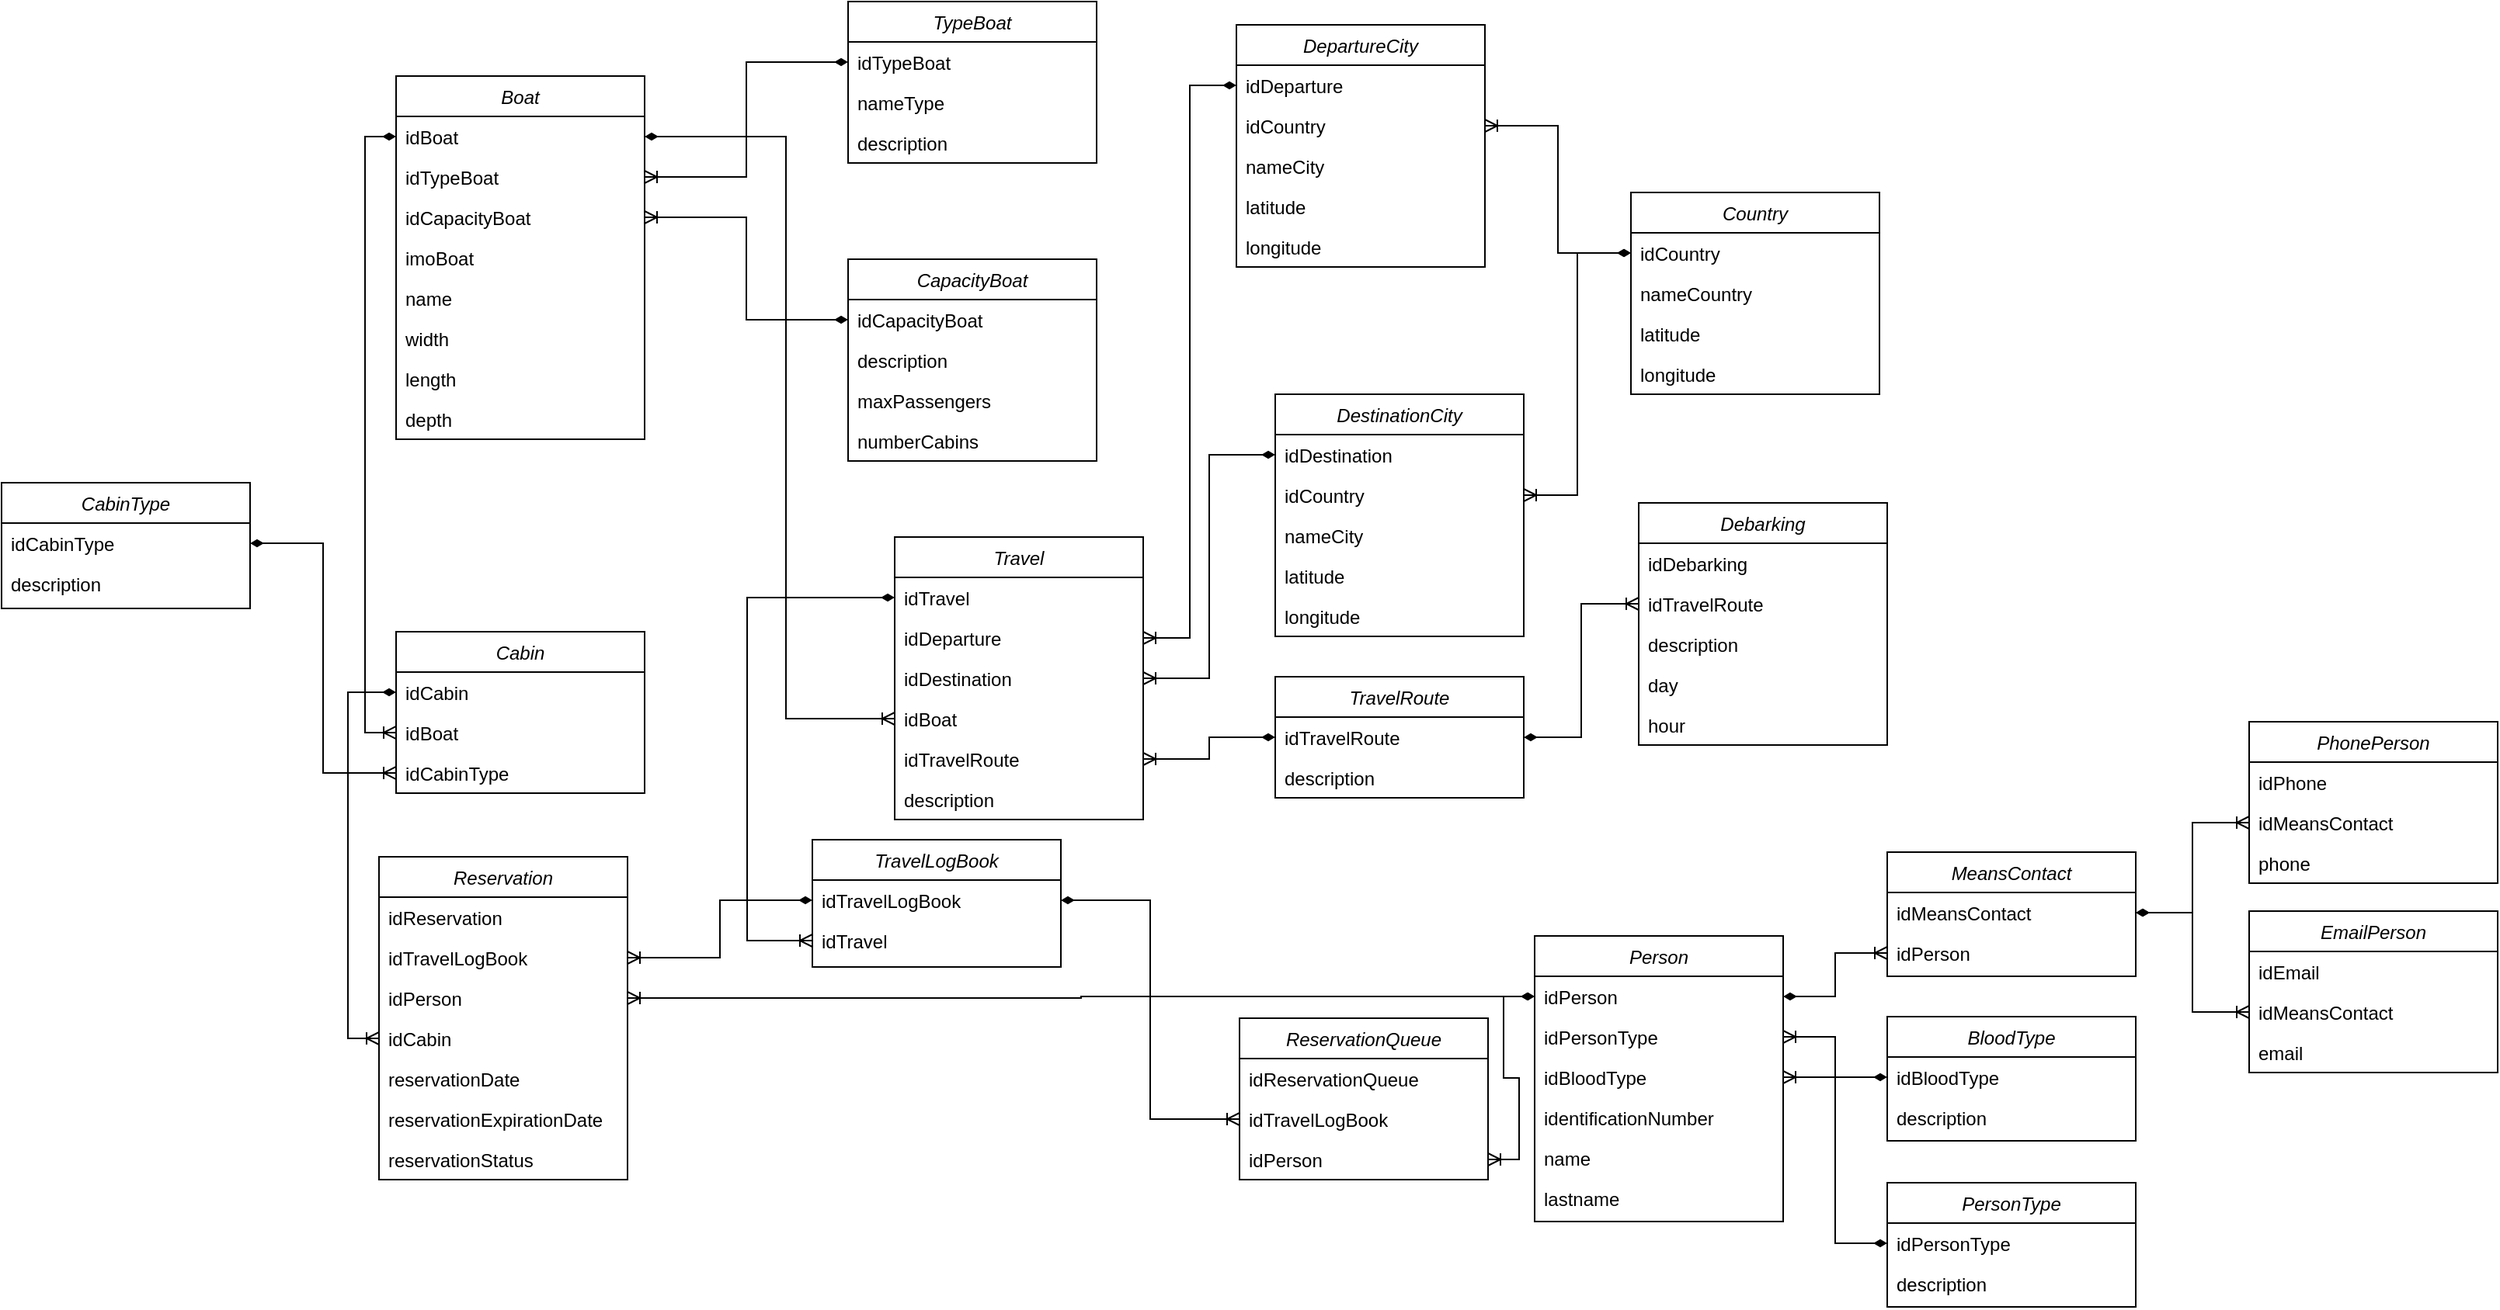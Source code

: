 <mxfile version="15.4.0" type="device"><diagram id="C5RBs43oDa-KdzZeNtuy" name="Page-1"><mxGraphModel dx="1566" dy="823" grid="0" gridSize="10" guides="1" tooltips="1" connect="1" arrows="1" fold="1" page="1" pageScale="1" pageWidth="1000" pageHeight="700" math="0" shadow="0"><root><mxCell id="WIyWlLk6GJQsqaUBKTNV-0"/><mxCell id="WIyWlLk6GJQsqaUBKTNV-1" parent="WIyWlLk6GJQsqaUBKTNV-0"/><mxCell id="zkfFHV4jXpPFQw0GAbJ--0" value="Boat" style="swimlane;fontStyle=2;align=center;verticalAlign=top;childLayout=stackLayout;horizontal=1;startSize=26;horizontalStack=0;resizeParent=1;resizeLast=0;collapsible=1;marginBottom=0;rounded=0;shadow=0;strokeWidth=1;" parent="WIyWlLk6GJQsqaUBKTNV-1" vertex="1"><mxGeometry x="40" y="120" width="160" height="234" as="geometry"><mxRectangle x="230" y="140" width="160" height="26" as="alternateBounds"/></mxGeometry></mxCell><mxCell id="zkfFHV4jXpPFQw0GAbJ--1" value="idBoat" style="text;align=left;verticalAlign=top;spacingLeft=4;spacingRight=4;overflow=hidden;rotatable=0;points=[[0,0.5],[1,0.5]];portConstraint=eastwest;" parent="zkfFHV4jXpPFQw0GAbJ--0" vertex="1"><mxGeometry y="26" width="160" height="26" as="geometry"/></mxCell><mxCell id="qh6ZkRq67ERM3_YpmXy7-5" value="idTypeBoat" style="text;align=left;verticalAlign=top;spacingLeft=4;spacingRight=4;overflow=hidden;rotatable=0;points=[[0,0.5],[1,0.5]];portConstraint=eastwest;" parent="zkfFHV4jXpPFQw0GAbJ--0" vertex="1"><mxGeometry y="52" width="160" height="26" as="geometry"/></mxCell><mxCell id="qh6ZkRq67ERM3_YpmXy7-20" value="idCapacityBoat" style="text;align=left;verticalAlign=top;spacingLeft=4;spacingRight=4;overflow=hidden;rotatable=0;points=[[0,0.5],[1,0.5]];portConstraint=eastwest;rounded=0;shadow=0;html=0;" parent="zkfFHV4jXpPFQw0GAbJ--0" vertex="1"><mxGeometry y="78" width="160" height="26" as="geometry"/></mxCell><mxCell id="zkfFHV4jXpPFQw0GAbJ--2" value="imoBoat" style="text;align=left;verticalAlign=top;spacingLeft=4;spacingRight=4;overflow=hidden;rotatable=0;points=[[0,0.5],[1,0.5]];portConstraint=eastwest;rounded=0;shadow=0;html=0;" parent="zkfFHV4jXpPFQw0GAbJ--0" vertex="1"><mxGeometry y="104" width="160" height="26" as="geometry"/></mxCell><mxCell id="qh6ZkRq67ERM3_YpmXy7-0" value="name" style="text;align=left;verticalAlign=top;spacingLeft=4;spacingRight=4;overflow=hidden;rotatable=0;points=[[0,0.5],[1,0.5]];portConstraint=eastwest;rounded=0;shadow=0;html=0;" parent="zkfFHV4jXpPFQw0GAbJ--0" vertex="1"><mxGeometry y="130" width="160" height="26" as="geometry"/></mxCell><mxCell id="qh6ZkRq67ERM3_YpmXy7-2" value="width   " style="text;align=left;verticalAlign=top;spacingLeft=4;spacingRight=4;overflow=hidden;rotatable=0;points=[[0,0.5],[1,0.5]];portConstraint=eastwest;rounded=0;shadow=0;html=0;" parent="zkfFHV4jXpPFQw0GAbJ--0" vertex="1"><mxGeometry y="156" width="160" height="26" as="geometry"/></mxCell><mxCell id="qh6ZkRq67ERM3_YpmXy7-3" value="length" style="text;align=left;verticalAlign=top;spacingLeft=4;spacingRight=4;overflow=hidden;rotatable=0;points=[[0,0.5],[1,0.5]];portConstraint=eastwest;rounded=0;shadow=0;html=0;" parent="zkfFHV4jXpPFQw0GAbJ--0" vertex="1"><mxGeometry y="182" width="160" height="26" as="geometry"/></mxCell><mxCell id="qh6ZkRq67ERM3_YpmXy7-4" value="depth" style="text;align=left;verticalAlign=top;spacingLeft=4;spacingRight=4;overflow=hidden;rotatable=0;points=[[0,0.5],[1,0.5]];portConstraint=eastwest;rounded=0;shadow=0;html=0;" parent="zkfFHV4jXpPFQw0GAbJ--0" vertex="1"><mxGeometry y="208" width="160" height="26" as="geometry"/></mxCell><mxCell id="qh6ZkRq67ERM3_YpmXy7-14" style="edgeStyle=orthogonalEdgeStyle;rounded=0;orthogonalLoop=1;jettySize=auto;html=1;endArrow=ERoneToMany;endFill=0;startArrow=diamondThin;startFill=1;exitX=0;exitY=0.5;exitDx=0;exitDy=0;" parent="WIyWlLk6GJQsqaUBKTNV-1" source="qh6ZkRq67ERM3_YpmXy7-8" target="qh6ZkRq67ERM3_YpmXy7-5" edge="1"><mxGeometry relative="1" as="geometry"/></mxCell><mxCell id="qh6ZkRq67ERM3_YpmXy7-6" value="TypeBoat" style="swimlane;fontStyle=2;align=center;verticalAlign=top;childLayout=stackLayout;horizontal=1;startSize=26;horizontalStack=0;resizeParent=1;resizeLast=0;collapsible=1;marginBottom=0;rounded=0;shadow=0;strokeWidth=1;" parent="WIyWlLk6GJQsqaUBKTNV-1" vertex="1"><mxGeometry x="331" y="72" width="160" height="104" as="geometry"><mxRectangle x="230" y="140" width="160" height="26" as="alternateBounds"/></mxGeometry></mxCell><mxCell id="qh6ZkRq67ERM3_YpmXy7-8" value="idTypeBoat" style="text;align=left;verticalAlign=top;spacingLeft=4;spacingRight=4;overflow=hidden;rotatable=0;points=[[0,0.5],[1,0.5]];portConstraint=eastwest;" parent="qh6ZkRq67ERM3_YpmXy7-6" vertex="1"><mxGeometry y="26" width="160" height="26" as="geometry"/></mxCell><mxCell id="qh6ZkRq67ERM3_YpmXy7-12" value="nameType" style="text;align=left;verticalAlign=top;spacingLeft=4;spacingRight=4;overflow=hidden;rotatable=0;points=[[0,0.5],[1,0.5]];portConstraint=eastwest;rounded=0;shadow=0;html=0;" parent="qh6ZkRq67ERM3_YpmXy7-6" vertex="1"><mxGeometry y="52" width="160" height="26" as="geometry"/></mxCell><mxCell id="qh6ZkRq67ERM3_YpmXy7-13" value="description" style="text;align=left;verticalAlign=top;spacingLeft=4;spacingRight=4;overflow=hidden;rotatable=0;points=[[0,0.5],[1,0.5]];portConstraint=eastwest;rounded=0;shadow=0;html=0;" parent="qh6ZkRq67ERM3_YpmXy7-6" vertex="1"><mxGeometry y="78" width="160" height="26" as="geometry"/></mxCell><mxCell id="qh6ZkRq67ERM3_YpmXy7-16" value="CapacityBoat" style="swimlane;fontStyle=2;align=center;verticalAlign=top;childLayout=stackLayout;horizontal=1;startSize=26;horizontalStack=0;resizeParent=1;resizeLast=0;collapsible=1;marginBottom=0;rounded=0;shadow=0;strokeWidth=1;" parent="WIyWlLk6GJQsqaUBKTNV-1" vertex="1"><mxGeometry x="331" y="238" width="160" height="130" as="geometry"><mxRectangle x="230" y="140" width="160" height="26" as="alternateBounds"/></mxGeometry></mxCell><mxCell id="qh6ZkRq67ERM3_YpmXy7-17" value="idCapacityBoat" style="text;align=left;verticalAlign=top;spacingLeft=4;spacingRight=4;overflow=hidden;rotatable=0;points=[[0,0.5],[1,0.5]];portConstraint=eastwest;" parent="qh6ZkRq67ERM3_YpmXy7-16" vertex="1"><mxGeometry y="26" width="160" height="26" as="geometry"/></mxCell><mxCell id="qh6ZkRq67ERM3_YpmXy7-18" value="description" style="text;align=left;verticalAlign=top;spacingLeft=4;spacingRight=4;overflow=hidden;rotatable=0;points=[[0,0.5],[1,0.5]];portConstraint=eastwest;rounded=0;shadow=0;html=0;" parent="qh6ZkRq67ERM3_YpmXy7-16" vertex="1"><mxGeometry y="52" width="160" height="26" as="geometry"/></mxCell><mxCell id="qh6ZkRq67ERM3_YpmXy7-51" value="maxPassengers" style="text;align=left;verticalAlign=top;spacingLeft=4;spacingRight=4;overflow=hidden;rotatable=0;points=[[0,0.5],[1,0.5]];portConstraint=eastwest;rounded=0;shadow=0;html=0;" parent="qh6ZkRq67ERM3_YpmXy7-16" vertex="1"><mxGeometry y="78" width="160" height="26" as="geometry"/></mxCell><mxCell id="qh6ZkRq67ERM3_YpmXy7-52" value="numberCabins" style="text;align=left;verticalAlign=top;spacingLeft=4;spacingRight=4;overflow=hidden;rotatable=0;points=[[0,0.5],[1,0.5]];portConstraint=eastwest;rounded=0;shadow=0;html=0;" parent="qh6ZkRq67ERM3_YpmXy7-16" vertex="1"><mxGeometry y="104" width="160" height="26" as="geometry"/></mxCell><mxCell id="qh6ZkRq67ERM3_YpmXy7-21" style="edgeStyle=orthogonalEdgeStyle;rounded=0;orthogonalLoop=1;jettySize=auto;html=1;entryX=1;entryY=0.5;entryDx=0;entryDy=0;startArrow=diamondThin;startFill=1;endArrow=ERoneToMany;endFill=0;" parent="WIyWlLk6GJQsqaUBKTNV-1" source="qh6ZkRq67ERM3_YpmXy7-17" target="qh6ZkRq67ERM3_YpmXy7-20" edge="1"><mxGeometry relative="1" as="geometry"/></mxCell><mxCell id="qh6ZkRq67ERM3_YpmXy7-22" value="Travel" style="swimlane;fontStyle=2;align=center;verticalAlign=top;childLayout=stackLayout;horizontal=1;startSize=26;horizontalStack=0;resizeParent=1;resizeLast=0;collapsible=1;marginBottom=0;rounded=0;shadow=0;strokeWidth=1;" parent="WIyWlLk6GJQsqaUBKTNV-1" vertex="1"><mxGeometry x="361" y="417" width="160" height="182" as="geometry"><mxRectangle x="230" y="140" width="160" height="26" as="alternateBounds"/></mxGeometry></mxCell><mxCell id="qh6ZkRq67ERM3_YpmXy7-23" value="idTravel" style="text;align=left;verticalAlign=top;spacingLeft=4;spacingRight=4;overflow=hidden;rotatable=0;points=[[0,0.5],[1,0.5]];portConstraint=eastwest;" parent="qh6ZkRq67ERM3_YpmXy7-22" vertex="1"><mxGeometry y="26" width="160" height="26" as="geometry"/></mxCell><mxCell id="qh6ZkRq67ERM3_YpmXy7-46" value="idDeparture" style="text;align=left;verticalAlign=top;spacingLeft=4;spacingRight=4;overflow=hidden;rotatable=0;points=[[0,0.5],[1,0.5]];portConstraint=eastwest;" parent="qh6ZkRq67ERM3_YpmXy7-22" vertex="1"><mxGeometry y="52" width="160" height="26" as="geometry"/></mxCell><mxCell id="qh6ZkRq67ERM3_YpmXy7-45" value="idDestination" style="text;align=left;verticalAlign=top;spacingLeft=4;spacingRight=4;overflow=hidden;rotatable=0;points=[[0,0.5],[1,0.5]];portConstraint=eastwest;" parent="qh6ZkRq67ERM3_YpmXy7-22" vertex="1"><mxGeometry y="78" width="160" height="26" as="geometry"/></mxCell><mxCell id="qh6ZkRq67ERM3_YpmXy7-53" value="idBoat" style="text;align=left;verticalAlign=top;spacingLeft=4;spacingRight=4;overflow=hidden;rotatable=0;points=[[0,0.5],[1,0.5]];portConstraint=eastwest;" parent="qh6ZkRq67ERM3_YpmXy7-22" vertex="1"><mxGeometry y="104" width="160" height="26" as="geometry"/></mxCell><mxCell id="qh6ZkRq67ERM3_YpmXy7-24" value="idTravelRoute" style="text;align=left;verticalAlign=top;spacingLeft=4;spacingRight=4;overflow=hidden;rotatable=0;points=[[0,0.5],[1,0.5]];portConstraint=eastwest;rounded=0;shadow=0;html=0;" parent="qh6ZkRq67ERM3_YpmXy7-22" vertex="1"><mxGeometry y="130" width="160" height="26" as="geometry"/></mxCell><mxCell id="qh6ZkRq67ERM3_YpmXy7-141" value="description" style="text;align=left;verticalAlign=top;spacingLeft=4;spacingRight=4;overflow=hidden;rotatable=0;points=[[0,0.5],[1,0.5]];portConstraint=eastwest;rounded=0;shadow=0;html=0;" parent="qh6ZkRq67ERM3_YpmXy7-22" vertex="1"><mxGeometry y="156" width="160" height="26" as="geometry"/></mxCell><mxCell id="qh6ZkRq67ERM3_YpmXy7-26" value="DepartureCity" style="swimlane;fontStyle=2;align=center;verticalAlign=top;childLayout=stackLayout;horizontal=1;startSize=26;horizontalStack=0;resizeParent=1;resizeLast=0;collapsible=1;marginBottom=0;rounded=0;shadow=0;strokeWidth=1;" parent="WIyWlLk6GJQsqaUBKTNV-1" vertex="1"><mxGeometry x="581" y="87" width="160" height="156" as="geometry"><mxRectangle x="230" y="140" width="160" height="26" as="alternateBounds"/></mxGeometry></mxCell><mxCell id="qh6ZkRq67ERM3_YpmXy7-27" value="idDeparture" style="text;align=left;verticalAlign=top;spacingLeft=4;spacingRight=4;overflow=hidden;rotatable=0;points=[[0,0.5],[1,0.5]];portConstraint=eastwest;" parent="qh6ZkRq67ERM3_YpmXy7-26" vertex="1"><mxGeometry y="26" width="160" height="26" as="geometry"/></mxCell><mxCell id="qh6ZkRq67ERM3_YpmXy7-32" value="idCountry" style="text;align=left;verticalAlign=top;spacingLeft=4;spacingRight=4;overflow=hidden;rotatable=0;points=[[0,0.5],[1,0.5]];portConstraint=eastwest;rounded=0;shadow=0;html=0;" parent="qh6ZkRq67ERM3_YpmXy7-26" vertex="1"><mxGeometry y="52" width="160" height="26" as="geometry"/></mxCell><mxCell id="qh6ZkRq67ERM3_YpmXy7-28" value="nameCity" style="text;align=left;verticalAlign=top;spacingLeft=4;spacingRight=4;overflow=hidden;rotatable=0;points=[[0,0.5],[1,0.5]];portConstraint=eastwest;rounded=0;shadow=0;html=0;" parent="qh6ZkRq67ERM3_YpmXy7-26" vertex="1"><mxGeometry y="78" width="160" height="26" as="geometry"/></mxCell><mxCell id="qh6ZkRq67ERM3_YpmXy7-40" value="latitude" style="text;align=left;verticalAlign=top;spacingLeft=4;spacingRight=4;overflow=hidden;rotatable=0;points=[[0,0.5],[1,0.5]];portConstraint=eastwest;rounded=0;shadow=0;html=0;" parent="qh6ZkRq67ERM3_YpmXy7-26" vertex="1"><mxGeometry y="104" width="160" height="26" as="geometry"/></mxCell><mxCell id="qh6ZkRq67ERM3_YpmXy7-41" value="longitude" style="text;align=left;verticalAlign=top;spacingLeft=4;spacingRight=4;overflow=hidden;rotatable=0;points=[[0,0.5],[1,0.5]];portConstraint=eastwest;rounded=0;shadow=0;html=0;" parent="qh6ZkRq67ERM3_YpmXy7-26" vertex="1"><mxGeometry y="130" width="160" height="26" as="geometry"/></mxCell><mxCell id="qh6ZkRq67ERM3_YpmXy7-29" value="DestinationCity" style="swimlane;fontStyle=2;align=center;verticalAlign=top;childLayout=stackLayout;horizontal=1;startSize=26;horizontalStack=0;resizeParent=1;resizeLast=0;collapsible=1;marginBottom=0;rounded=0;shadow=0;strokeWidth=1;" parent="WIyWlLk6GJQsqaUBKTNV-1" vertex="1"><mxGeometry x="606" y="325" width="160" height="156" as="geometry"><mxRectangle x="230" y="140" width="160" height="26" as="alternateBounds"/></mxGeometry></mxCell><mxCell id="qh6ZkRq67ERM3_YpmXy7-30" value="idDestination" style="text;align=left;verticalAlign=top;spacingLeft=4;spacingRight=4;overflow=hidden;rotatable=0;points=[[0,0.5],[1,0.5]];portConstraint=eastwest;" parent="qh6ZkRq67ERM3_YpmXy7-29" vertex="1"><mxGeometry y="26" width="160" height="26" as="geometry"/></mxCell><mxCell id="qh6ZkRq67ERM3_YpmXy7-33" value="idCountry" style="text;align=left;verticalAlign=top;spacingLeft=4;spacingRight=4;overflow=hidden;rotatable=0;points=[[0,0.5],[1,0.5]];portConstraint=eastwest;rounded=0;shadow=0;html=0;" parent="qh6ZkRq67ERM3_YpmXy7-29" vertex="1"><mxGeometry y="52" width="160" height="26" as="geometry"/></mxCell><mxCell id="qh6ZkRq67ERM3_YpmXy7-31" value="nameCity" style="text;align=left;verticalAlign=top;spacingLeft=4;spacingRight=4;overflow=hidden;rotatable=0;points=[[0,0.5],[1,0.5]];portConstraint=eastwest;rounded=0;shadow=0;html=0;" parent="qh6ZkRq67ERM3_YpmXy7-29" vertex="1"><mxGeometry y="78" width="160" height="26" as="geometry"/></mxCell><mxCell id="qh6ZkRq67ERM3_YpmXy7-39" value="latitude" style="text;align=left;verticalAlign=top;spacingLeft=4;spacingRight=4;overflow=hidden;rotatable=0;points=[[0,0.5],[1,0.5]];portConstraint=eastwest;rounded=0;shadow=0;html=0;" parent="qh6ZkRq67ERM3_YpmXy7-29" vertex="1"><mxGeometry y="104" width="160" height="26" as="geometry"/></mxCell><mxCell id="qh6ZkRq67ERM3_YpmXy7-42" value="longitude" style="text;align=left;verticalAlign=top;spacingLeft=4;spacingRight=4;overflow=hidden;rotatable=0;points=[[0,0.5],[1,0.5]];portConstraint=eastwest;rounded=0;shadow=0;html=0;" parent="qh6ZkRq67ERM3_YpmXy7-29" vertex="1"><mxGeometry y="130" width="160" height="26" as="geometry"/></mxCell><mxCell id="qh6ZkRq67ERM3_YpmXy7-34" value="Country" style="swimlane;fontStyle=2;align=center;verticalAlign=top;childLayout=stackLayout;horizontal=1;startSize=26;horizontalStack=0;resizeParent=1;resizeLast=0;collapsible=1;marginBottom=0;rounded=0;shadow=0;strokeWidth=1;" parent="WIyWlLk6GJQsqaUBKTNV-1" vertex="1"><mxGeometry x="835" y="195" width="160" height="130" as="geometry"><mxRectangle x="230" y="140" width="160" height="26" as="alternateBounds"/></mxGeometry></mxCell><mxCell id="qh6ZkRq67ERM3_YpmXy7-35" value="idCountry" style="text;align=left;verticalAlign=top;spacingLeft=4;spacingRight=4;overflow=hidden;rotatable=0;points=[[0,0.5],[1,0.5]];portConstraint=eastwest;" parent="qh6ZkRq67ERM3_YpmXy7-34" vertex="1"><mxGeometry y="26" width="160" height="26" as="geometry"/></mxCell><mxCell id="qh6ZkRq67ERM3_YpmXy7-36" value="nameCountry" style="text;align=left;verticalAlign=top;spacingLeft=4;spacingRight=4;overflow=hidden;rotatable=0;points=[[0,0.5],[1,0.5]];portConstraint=eastwest;rounded=0;shadow=0;html=0;" parent="qh6ZkRq67ERM3_YpmXy7-34" vertex="1"><mxGeometry y="52" width="160" height="26" as="geometry"/></mxCell><mxCell id="qh6ZkRq67ERM3_YpmXy7-37" value="latitude&#10;" style="text;align=left;verticalAlign=top;spacingLeft=4;spacingRight=4;overflow=hidden;rotatable=0;points=[[0,0.5],[1,0.5]];portConstraint=eastwest;rounded=0;shadow=0;html=0;" parent="qh6ZkRq67ERM3_YpmXy7-34" vertex="1"><mxGeometry y="78" width="160" height="26" as="geometry"/></mxCell><mxCell id="qh6ZkRq67ERM3_YpmXy7-38" value="longitude" style="text;align=left;verticalAlign=top;spacingLeft=4;spacingRight=4;overflow=hidden;rotatable=0;points=[[0,0.5],[1,0.5]];portConstraint=eastwest;rounded=0;shadow=0;html=0;" parent="qh6ZkRq67ERM3_YpmXy7-34" vertex="1"><mxGeometry y="104" width="160" height="26" as="geometry"/></mxCell><mxCell id="qh6ZkRq67ERM3_YpmXy7-43" style="edgeStyle=orthogonalEdgeStyle;rounded=0;orthogonalLoop=1;jettySize=auto;html=1;entryX=1;entryY=0.5;entryDx=0;entryDy=0;startArrow=diamondThin;startFill=1;endArrow=ERoneToMany;endFill=0;" parent="WIyWlLk6GJQsqaUBKTNV-1" source="qh6ZkRq67ERM3_YpmXy7-35" target="qh6ZkRq67ERM3_YpmXy7-32" edge="1"><mxGeometry relative="1" as="geometry"/></mxCell><mxCell id="qh6ZkRq67ERM3_YpmXy7-44" style="edgeStyle=orthogonalEdgeStyle;rounded=0;orthogonalLoop=1;jettySize=auto;html=1;entryX=1;entryY=0.5;entryDx=0;entryDy=0;startArrow=diamondThin;startFill=1;endArrow=ERoneToMany;endFill=0;" parent="WIyWlLk6GJQsqaUBKTNV-1" source="qh6ZkRq67ERM3_YpmXy7-35" target="qh6ZkRq67ERM3_YpmXy7-33" edge="1"><mxGeometry relative="1" as="geometry"/></mxCell><mxCell id="qh6ZkRq67ERM3_YpmXy7-49" style="edgeStyle=orthogonalEdgeStyle;rounded=0;orthogonalLoop=1;jettySize=auto;html=1;entryX=1;entryY=0.5;entryDx=0;entryDy=0;startArrow=diamondThin;startFill=1;endArrow=ERoneToMany;endFill=0;" parent="WIyWlLk6GJQsqaUBKTNV-1" source="qh6ZkRq67ERM3_YpmXy7-27" target="qh6ZkRq67ERM3_YpmXy7-46" edge="1"><mxGeometry relative="1" as="geometry"/></mxCell><mxCell id="qh6ZkRq67ERM3_YpmXy7-50" style="edgeStyle=orthogonalEdgeStyle;rounded=0;orthogonalLoop=1;jettySize=auto;html=1;exitX=0;exitY=0.5;exitDx=0;exitDy=0;entryX=1;entryY=0.5;entryDx=0;entryDy=0;startArrow=diamondThin;startFill=1;endArrow=ERoneToMany;endFill=0;" parent="WIyWlLk6GJQsqaUBKTNV-1" source="qh6ZkRq67ERM3_YpmXy7-30" target="qh6ZkRq67ERM3_YpmXy7-45" edge="1"><mxGeometry relative="1" as="geometry"/></mxCell><mxCell id="qh6ZkRq67ERM3_YpmXy7-54" style="edgeStyle=orthogonalEdgeStyle;rounded=0;orthogonalLoop=1;jettySize=auto;html=1;entryX=0;entryY=0.5;entryDx=0;entryDy=0;startArrow=diamondThin;startFill=1;endArrow=ERoneToMany;endFill=0;" parent="WIyWlLk6GJQsqaUBKTNV-1" source="zkfFHV4jXpPFQw0GAbJ--1" target="qh6ZkRq67ERM3_YpmXy7-53" edge="1"><mxGeometry relative="1" as="geometry"><Array as="points"><mxPoint x="291" y="159"/><mxPoint x="291" y="534"/></Array></mxGeometry></mxCell><mxCell id="qh6ZkRq67ERM3_YpmXy7-55" value="TravelLogBook" style="swimlane;fontStyle=2;align=center;verticalAlign=top;childLayout=stackLayout;horizontal=1;startSize=26;horizontalStack=0;resizeParent=1;resizeLast=0;collapsible=1;marginBottom=0;rounded=0;shadow=0;strokeWidth=1;" parent="WIyWlLk6GJQsqaUBKTNV-1" vertex="1"><mxGeometry x="308" y="612" width="160" height="82" as="geometry"><mxRectangle x="230" y="140" width="160" height="26" as="alternateBounds"/></mxGeometry></mxCell><mxCell id="qh6ZkRq67ERM3_YpmXy7-56" value="idTravelLogBook" style="text;align=left;verticalAlign=top;spacingLeft=4;spacingRight=4;overflow=hidden;rotatable=0;points=[[0,0.5],[1,0.5]];portConstraint=eastwest;" parent="qh6ZkRq67ERM3_YpmXy7-55" vertex="1"><mxGeometry y="26" width="160" height="26" as="geometry"/></mxCell><mxCell id="qh6ZkRq67ERM3_YpmXy7-57" value="idTravel" style="text;align=left;verticalAlign=top;spacingLeft=4;spacingRight=4;overflow=hidden;rotatable=0;points=[[0,0.5],[1,0.5]];portConstraint=eastwest;" parent="qh6ZkRq67ERM3_YpmXy7-55" vertex="1"><mxGeometry y="52" width="160" height="26" as="geometry"/></mxCell><mxCell id="qh6ZkRq67ERM3_YpmXy7-61" style="edgeStyle=orthogonalEdgeStyle;rounded=0;orthogonalLoop=1;jettySize=auto;html=1;entryX=0;entryY=0.5;entryDx=0;entryDy=0;startArrow=diamondThin;startFill=1;endArrow=ERoneToMany;endFill=0;" parent="WIyWlLk6GJQsqaUBKTNV-1" source="qh6ZkRq67ERM3_YpmXy7-23" target="qh6ZkRq67ERM3_YpmXy7-57" edge="1"><mxGeometry relative="1" as="geometry"><Array as="points"><mxPoint x="266" y="456"/><mxPoint x="266" y="677"/></Array></mxGeometry></mxCell><mxCell id="qh6ZkRq67ERM3_YpmXy7-62" value="Person" style="swimlane;fontStyle=2;align=center;verticalAlign=top;childLayout=stackLayout;horizontal=1;startSize=26;horizontalStack=0;resizeParent=1;resizeLast=0;collapsible=1;marginBottom=0;rounded=0;shadow=0;strokeWidth=1;" parent="WIyWlLk6GJQsqaUBKTNV-1" vertex="1"><mxGeometry x="773" y="674" width="160" height="184" as="geometry"><mxRectangle x="230" y="140" width="160" height="26" as="alternateBounds"/></mxGeometry></mxCell><mxCell id="qh6ZkRq67ERM3_YpmXy7-63" value="idPerson" style="text;align=left;verticalAlign=top;spacingLeft=4;spacingRight=4;overflow=hidden;rotatable=0;points=[[0,0.5],[1,0.5]];portConstraint=eastwest;" parent="qh6ZkRq67ERM3_YpmXy7-62" vertex="1"><mxGeometry y="26" width="160" height="26" as="geometry"/></mxCell><mxCell id="qh6ZkRq67ERM3_YpmXy7-67" value="idPersonType" style="text;align=left;verticalAlign=top;spacingLeft=4;spacingRight=4;overflow=hidden;rotatable=0;points=[[0,0.5],[1,0.5]];portConstraint=eastwest;" parent="qh6ZkRq67ERM3_YpmXy7-62" vertex="1"><mxGeometry y="52" width="160" height="26" as="geometry"/></mxCell><mxCell id="qh6ZkRq67ERM3_YpmXy7-92" value="idBloodType" style="text;align=left;verticalAlign=top;spacingLeft=4;spacingRight=4;overflow=hidden;rotatable=0;points=[[0,0.5],[1,0.5]];portConstraint=eastwest;" parent="qh6ZkRq67ERM3_YpmXy7-62" vertex="1"><mxGeometry y="78" width="160" height="26" as="geometry"/></mxCell><mxCell id="qh6ZkRq67ERM3_YpmXy7-64" value="identificationNumber" style="text;align=left;verticalAlign=top;spacingLeft=4;spacingRight=4;overflow=hidden;rotatable=0;points=[[0,0.5],[1,0.5]];portConstraint=eastwest;" parent="qh6ZkRq67ERM3_YpmXy7-62" vertex="1"><mxGeometry y="104" width="160" height="26" as="geometry"/></mxCell><mxCell id="qh6ZkRq67ERM3_YpmXy7-65" value="name" style="text;align=left;verticalAlign=top;spacingLeft=4;spacingRight=4;overflow=hidden;rotatable=0;points=[[0,0.5],[1,0.5]];portConstraint=eastwest;" parent="qh6ZkRq67ERM3_YpmXy7-62" vertex="1"><mxGeometry y="130" width="160" height="26" as="geometry"/></mxCell><mxCell id="qh6ZkRq67ERM3_YpmXy7-66" value="lastname" style="text;align=left;verticalAlign=top;spacingLeft=4;spacingRight=4;overflow=hidden;rotatable=0;points=[[0,0.5],[1,0.5]];portConstraint=eastwest;" parent="qh6ZkRq67ERM3_YpmXy7-62" vertex="1"><mxGeometry y="156" width="160" height="26" as="geometry"/></mxCell><mxCell id="qh6ZkRq67ERM3_YpmXy7-68" value="MeansContact" style="swimlane;fontStyle=2;align=center;verticalAlign=top;childLayout=stackLayout;horizontal=1;startSize=26;horizontalStack=0;resizeParent=1;resizeLast=0;collapsible=1;marginBottom=0;rounded=0;shadow=0;strokeWidth=1;" parent="WIyWlLk6GJQsqaUBKTNV-1" vertex="1"><mxGeometry x="1000" y="620" width="160" height="80" as="geometry"><mxRectangle x="230" y="140" width="160" height="26" as="alternateBounds"/></mxGeometry></mxCell><mxCell id="qh6ZkRq67ERM3_YpmXy7-69" value="idMeansContact" style="text;align=left;verticalAlign=top;spacingLeft=4;spacingRight=4;overflow=hidden;rotatable=0;points=[[0,0.5],[1,0.5]];portConstraint=eastwest;" parent="qh6ZkRq67ERM3_YpmXy7-68" vertex="1"><mxGeometry y="26" width="160" height="26" as="geometry"/></mxCell><mxCell id="qh6ZkRq67ERM3_YpmXy7-70" value="idPerson" style="text;align=left;verticalAlign=top;spacingLeft=4;spacingRight=4;overflow=hidden;rotatable=0;points=[[0,0.5],[1,0.5]];portConstraint=eastwest;" parent="qh6ZkRq67ERM3_YpmXy7-68" vertex="1"><mxGeometry y="52" width="160" height="26" as="geometry"/></mxCell><mxCell id="qh6ZkRq67ERM3_YpmXy7-74" style="edgeStyle=orthogonalEdgeStyle;rounded=0;orthogonalLoop=1;jettySize=auto;html=1;entryX=0;entryY=0.5;entryDx=0;entryDy=0;startArrow=diamondThin;startFill=1;endArrow=ERoneToMany;endFill=0;" parent="WIyWlLk6GJQsqaUBKTNV-1" source="qh6ZkRq67ERM3_YpmXy7-63" target="qh6ZkRq67ERM3_YpmXy7-70" edge="1"><mxGeometry relative="1" as="geometry"/></mxCell><mxCell id="qh6ZkRq67ERM3_YpmXy7-75" value="PhonePerson" style="swimlane;fontStyle=2;align=center;verticalAlign=top;childLayout=stackLayout;horizontal=1;startSize=26;horizontalStack=0;resizeParent=1;resizeLast=0;collapsible=1;marginBottom=0;rounded=0;shadow=0;strokeWidth=1;" parent="WIyWlLk6GJQsqaUBKTNV-1" vertex="1"><mxGeometry x="1233" y="536" width="160" height="104" as="geometry"><mxRectangle x="230" y="140" width="160" height="26" as="alternateBounds"/></mxGeometry></mxCell><mxCell id="qh6ZkRq67ERM3_YpmXy7-76" value="idPhone" style="text;align=left;verticalAlign=top;spacingLeft=4;spacingRight=4;overflow=hidden;rotatable=0;points=[[0,0.5],[1,0.5]];portConstraint=eastwest;" parent="qh6ZkRq67ERM3_YpmXy7-75" vertex="1"><mxGeometry y="26" width="160" height="26" as="geometry"/></mxCell><mxCell id="qh6ZkRq67ERM3_YpmXy7-77" value="idMeansContact" style="text;align=left;verticalAlign=top;spacingLeft=4;spacingRight=4;overflow=hidden;rotatable=0;points=[[0,0.5],[1,0.5]];portConstraint=eastwest;" parent="qh6ZkRq67ERM3_YpmXy7-75" vertex="1"><mxGeometry y="52" width="160" height="26" as="geometry"/></mxCell><mxCell id="qh6ZkRq67ERM3_YpmXy7-78" value="phone" style="text;align=left;verticalAlign=top;spacingLeft=4;spacingRight=4;overflow=hidden;rotatable=0;points=[[0,0.5],[1,0.5]];portConstraint=eastwest;" parent="qh6ZkRq67ERM3_YpmXy7-75" vertex="1"><mxGeometry y="78" width="160" height="26" as="geometry"/></mxCell><mxCell id="qh6ZkRq67ERM3_YpmXy7-79" style="edgeStyle=orthogonalEdgeStyle;rounded=0;orthogonalLoop=1;jettySize=auto;html=1;entryX=0;entryY=0.5;entryDx=0;entryDy=0;startArrow=diamondThin;startFill=1;endArrow=ERoneToMany;endFill=0;" parent="WIyWlLk6GJQsqaUBKTNV-1" source="qh6ZkRq67ERM3_YpmXy7-69" target="qh6ZkRq67ERM3_YpmXy7-77" edge="1"><mxGeometry relative="1" as="geometry"/></mxCell><mxCell id="qh6ZkRq67ERM3_YpmXy7-80" value="EmailPerson" style="swimlane;fontStyle=2;align=center;verticalAlign=top;childLayout=stackLayout;horizontal=1;startSize=26;horizontalStack=0;resizeParent=1;resizeLast=0;collapsible=1;marginBottom=0;rounded=0;shadow=0;strokeWidth=1;" parent="WIyWlLk6GJQsqaUBKTNV-1" vertex="1"><mxGeometry x="1233" y="658" width="160" height="104" as="geometry"><mxRectangle x="230" y="140" width="160" height="26" as="alternateBounds"/></mxGeometry></mxCell><mxCell id="qh6ZkRq67ERM3_YpmXy7-81" value="idEmail" style="text;align=left;verticalAlign=top;spacingLeft=4;spacingRight=4;overflow=hidden;rotatable=0;points=[[0,0.5],[1,0.5]];portConstraint=eastwest;" parent="qh6ZkRq67ERM3_YpmXy7-80" vertex="1"><mxGeometry y="26" width="160" height="26" as="geometry"/></mxCell><mxCell id="qh6ZkRq67ERM3_YpmXy7-82" value="idMeansContact" style="text;align=left;verticalAlign=top;spacingLeft=4;spacingRight=4;overflow=hidden;rotatable=0;points=[[0,0.5],[1,0.5]];portConstraint=eastwest;" parent="qh6ZkRq67ERM3_YpmXy7-80" vertex="1"><mxGeometry y="52" width="160" height="26" as="geometry"/></mxCell><mxCell id="qh6ZkRq67ERM3_YpmXy7-83" value="email" style="text;align=left;verticalAlign=top;spacingLeft=4;spacingRight=4;overflow=hidden;rotatable=0;points=[[0,0.5],[1,0.5]];portConstraint=eastwest;" parent="qh6ZkRq67ERM3_YpmXy7-80" vertex="1"><mxGeometry y="78" width="160" height="26" as="geometry"/></mxCell><mxCell id="qh6ZkRq67ERM3_YpmXy7-84" style="edgeStyle=orthogonalEdgeStyle;rounded=0;orthogonalLoop=1;jettySize=auto;html=1;entryX=0;entryY=0.5;entryDx=0;entryDy=0;startArrow=diamondThin;startFill=1;endArrow=ERoneToMany;endFill=0;" parent="WIyWlLk6GJQsqaUBKTNV-1" source="qh6ZkRq67ERM3_YpmXy7-69" target="qh6ZkRq67ERM3_YpmXy7-82" edge="1"><mxGeometry relative="1" as="geometry"/></mxCell><mxCell id="qh6ZkRq67ERM3_YpmXy7-85" value="BloodType" style="swimlane;fontStyle=2;align=center;verticalAlign=top;childLayout=stackLayout;horizontal=1;startSize=26;horizontalStack=0;resizeParent=1;resizeLast=0;collapsible=1;marginBottom=0;rounded=0;shadow=0;strokeWidth=1;" parent="WIyWlLk6GJQsqaUBKTNV-1" vertex="1"><mxGeometry x="1000" y="726" width="160" height="80" as="geometry"><mxRectangle x="230" y="140" width="160" height="26" as="alternateBounds"/></mxGeometry></mxCell><mxCell id="qh6ZkRq67ERM3_YpmXy7-86" value="idBloodType" style="text;align=left;verticalAlign=top;spacingLeft=4;spacingRight=4;overflow=hidden;rotatable=0;points=[[0,0.5],[1,0.5]];portConstraint=eastwest;" parent="qh6ZkRq67ERM3_YpmXy7-85" vertex="1"><mxGeometry y="26" width="160" height="26" as="geometry"/></mxCell><mxCell id="qh6ZkRq67ERM3_YpmXy7-87" value="description" style="text;align=left;verticalAlign=top;spacingLeft=4;spacingRight=4;overflow=hidden;rotatable=0;points=[[0,0.5],[1,0.5]];portConstraint=eastwest;" parent="qh6ZkRq67ERM3_YpmXy7-85" vertex="1"><mxGeometry y="52" width="160" height="26" as="geometry"/></mxCell><mxCell id="qh6ZkRq67ERM3_YpmXy7-89" value="PersonType" style="swimlane;fontStyle=2;align=center;verticalAlign=top;childLayout=stackLayout;horizontal=1;startSize=26;horizontalStack=0;resizeParent=1;resizeLast=0;collapsible=1;marginBottom=0;rounded=0;shadow=0;strokeWidth=1;" parent="WIyWlLk6GJQsqaUBKTNV-1" vertex="1"><mxGeometry x="1000" y="833" width="160" height="80" as="geometry"><mxRectangle x="230" y="140" width="160" height="26" as="alternateBounds"/></mxGeometry></mxCell><mxCell id="qh6ZkRq67ERM3_YpmXy7-90" value="idPersonType" style="text;align=left;verticalAlign=top;spacingLeft=4;spacingRight=4;overflow=hidden;rotatable=0;points=[[0,0.5],[1,0.5]];portConstraint=eastwest;" parent="qh6ZkRq67ERM3_YpmXy7-89" vertex="1"><mxGeometry y="26" width="160" height="26" as="geometry"/></mxCell><mxCell id="qh6ZkRq67ERM3_YpmXy7-91" value="description" style="text;align=left;verticalAlign=top;spacingLeft=4;spacingRight=4;overflow=hidden;rotatable=0;points=[[0,0.5],[1,0.5]];portConstraint=eastwest;" parent="qh6ZkRq67ERM3_YpmXy7-89" vertex="1"><mxGeometry y="52" width="160" height="26" as="geometry"/></mxCell><mxCell id="qh6ZkRq67ERM3_YpmXy7-93" style="edgeStyle=orthogonalEdgeStyle;rounded=0;orthogonalLoop=1;jettySize=auto;html=1;entryX=1;entryY=0.5;entryDx=0;entryDy=0;startArrow=diamondThin;startFill=1;endArrow=ERoneToMany;endFill=0;" parent="WIyWlLk6GJQsqaUBKTNV-1" source="qh6ZkRq67ERM3_YpmXy7-86" target="qh6ZkRq67ERM3_YpmXy7-92" edge="1"><mxGeometry relative="1" as="geometry"/></mxCell><mxCell id="qh6ZkRq67ERM3_YpmXy7-94" style="edgeStyle=orthogonalEdgeStyle;rounded=0;orthogonalLoop=1;jettySize=auto;html=1;entryX=1;entryY=0.5;entryDx=0;entryDy=0;startArrow=diamondThin;startFill=1;endArrow=ERoneToMany;endFill=0;" parent="WIyWlLk6GJQsqaUBKTNV-1" source="qh6ZkRq67ERM3_YpmXy7-90" target="qh6ZkRq67ERM3_YpmXy7-67" edge="1"><mxGeometry relative="1" as="geometry"/></mxCell><mxCell id="qh6ZkRq67ERM3_YpmXy7-97" value="Reservation" style="swimlane;fontStyle=2;align=center;verticalAlign=top;childLayout=stackLayout;horizontal=1;startSize=26;horizontalStack=0;resizeParent=1;resizeLast=0;collapsible=1;marginBottom=0;rounded=0;shadow=0;strokeWidth=1;" parent="WIyWlLk6GJQsqaUBKTNV-1" vertex="1"><mxGeometry x="29" y="623" width="160" height="208" as="geometry"><mxRectangle x="230" y="140" width="160" height="26" as="alternateBounds"/></mxGeometry></mxCell><mxCell id="qh6ZkRq67ERM3_YpmXy7-98" value="idReservation" style="text;align=left;verticalAlign=top;spacingLeft=4;spacingRight=4;overflow=hidden;rotatable=0;points=[[0,0.5],[1,0.5]];portConstraint=eastwest;" parent="qh6ZkRq67ERM3_YpmXy7-97" vertex="1"><mxGeometry y="26" width="160" height="26" as="geometry"/></mxCell><mxCell id="qh6ZkRq67ERM3_YpmXy7-99" value="idTravelLogBook" style="text;align=left;verticalAlign=top;spacingLeft=4;spacingRight=4;overflow=hidden;rotatable=0;points=[[0,0.5],[1,0.5]];portConstraint=eastwest;" parent="qh6ZkRq67ERM3_YpmXy7-97" vertex="1"><mxGeometry y="52" width="160" height="26" as="geometry"/></mxCell><mxCell id="qh6ZkRq67ERM3_YpmXy7-101" value="idPerson" style="text;align=left;verticalAlign=top;spacingLeft=4;spacingRight=4;overflow=hidden;rotatable=0;points=[[0,0.5],[1,0.5]];portConstraint=eastwest;" parent="qh6ZkRq67ERM3_YpmXy7-97" vertex="1"><mxGeometry y="78" width="160" height="26" as="geometry"/></mxCell><mxCell id="qh6ZkRq67ERM3_YpmXy7-115" value="idCabin" style="text;align=left;verticalAlign=top;spacingLeft=4;spacingRight=4;overflow=hidden;rotatable=0;points=[[0,0.5],[1,0.5]];portConstraint=eastwest;" parent="qh6ZkRq67ERM3_YpmXy7-97" vertex="1"><mxGeometry y="104" width="160" height="26" as="geometry"/></mxCell><mxCell id="qh6ZkRq67ERM3_YpmXy7-103" value="reservationDate" style="text;align=left;verticalAlign=top;spacingLeft=4;spacingRight=4;overflow=hidden;rotatable=0;points=[[0,0.5],[1,0.5]];portConstraint=eastwest;" parent="qh6ZkRq67ERM3_YpmXy7-97" vertex="1"><mxGeometry y="130" width="160" height="26" as="geometry"/></mxCell><mxCell id="qh6ZkRq67ERM3_YpmXy7-119" value="reservationExpirationDate" style="text;align=left;verticalAlign=top;spacingLeft=4;spacingRight=4;overflow=hidden;rotatable=0;points=[[0,0.5],[1,0.5]];portConstraint=eastwest;" parent="qh6ZkRq67ERM3_YpmXy7-97" vertex="1"><mxGeometry y="156" width="160" height="26" as="geometry"/></mxCell><mxCell id="qh6ZkRq67ERM3_YpmXy7-104" value="reservationStatus" style="text;align=left;verticalAlign=top;spacingLeft=4;spacingRight=4;overflow=hidden;rotatable=0;points=[[0,0.5],[1,0.5]];portConstraint=eastwest;" parent="qh6ZkRq67ERM3_YpmXy7-97" vertex="1"><mxGeometry y="182" width="160" height="26" as="geometry"/></mxCell><mxCell id="qh6ZkRq67ERM3_YpmXy7-100" style="edgeStyle=orthogonalEdgeStyle;rounded=0;orthogonalLoop=1;jettySize=auto;html=1;startArrow=diamondThin;startFill=1;endArrow=ERoneToMany;endFill=0;" parent="WIyWlLk6GJQsqaUBKTNV-1" source="qh6ZkRq67ERM3_YpmXy7-56" target="qh6ZkRq67ERM3_YpmXy7-99" edge="1"><mxGeometry relative="1" as="geometry"/></mxCell><mxCell id="qh6ZkRq67ERM3_YpmXy7-105" value="Cabin" style="swimlane;fontStyle=2;align=center;verticalAlign=top;childLayout=stackLayout;horizontal=1;startSize=26;horizontalStack=0;resizeParent=1;resizeLast=0;collapsible=1;marginBottom=0;rounded=0;shadow=0;strokeWidth=1;" parent="WIyWlLk6GJQsqaUBKTNV-1" vertex="1"><mxGeometry x="40" y="478" width="160" height="104" as="geometry"><mxRectangle x="230" y="140" width="160" height="26" as="alternateBounds"/></mxGeometry></mxCell><mxCell id="qh6ZkRq67ERM3_YpmXy7-106" value="idCabin" style="text;align=left;verticalAlign=top;spacingLeft=4;spacingRight=4;overflow=hidden;rotatable=0;points=[[0,0.5],[1,0.5]];portConstraint=eastwest;" parent="qh6ZkRq67ERM3_YpmXy7-105" vertex="1"><mxGeometry y="26" width="160" height="26" as="geometry"/></mxCell><mxCell id="qh6ZkRq67ERM3_YpmXy7-107" value="idBoat" style="text;align=left;verticalAlign=top;spacingLeft=4;spacingRight=4;overflow=hidden;rotatable=0;points=[[0,0.5],[1,0.5]];portConstraint=eastwest;" parent="qh6ZkRq67ERM3_YpmXy7-105" vertex="1"><mxGeometry y="52" width="160" height="26" as="geometry"/></mxCell><mxCell id="qh6ZkRq67ERM3_YpmXy7-109" value="idCabinType" style="text;align=left;verticalAlign=top;spacingLeft=4;spacingRight=4;overflow=hidden;rotatable=0;points=[[0,0.5],[1,0.5]];portConstraint=eastwest;" parent="qh6ZkRq67ERM3_YpmXy7-105" vertex="1"><mxGeometry y="78" width="160" height="26" as="geometry"/></mxCell><mxCell id="qh6ZkRq67ERM3_YpmXy7-108" style="edgeStyle=orthogonalEdgeStyle;rounded=0;orthogonalLoop=1;jettySize=auto;html=1;entryX=0;entryY=0.5;entryDx=0;entryDy=0;startArrow=diamondThin;startFill=1;endArrow=ERoneToMany;endFill=0;" parent="WIyWlLk6GJQsqaUBKTNV-1" source="zkfFHV4jXpPFQw0GAbJ--1" target="qh6ZkRq67ERM3_YpmXy7-107" edge="1"><mxGeometry relative="1" as="geometry"/></mxCell><mxCell id="qh6ZkRq67ERM3_YpmXy7-110" value="CabinType" style="swimlane;fontStyle=2;align=center;verticalAlign=top;childLayout=stackLayout;horizontal=1;startSize=26;horizontalStack=0;resizeParent=1;resizeLast=0;collapsible=1;marginBottom=0;rounded=0;shadow=0;strokeWidth=1;" parent="WIyWlLk6GJQsqaUBKTNV-1" vertex="1"><mxGeometry x="-214" y="382" width="160" height="81" as="geometry"><mxRectangle x="230" y="140" width="160" height="26" as="alternateBounds"/></mxGeometry></mxCell><mxCell id="qh6ZkRq67ERM3_YpmXy7-111" value="idCabinType" style="text;align=left;verticalAlign=top;spacingLeft=4;spacingRight=4;overflow=hidden;rotatable=0;points=[[0,0.5],[1,0.5]];portConstraint=eastwest;" parent="qh6ZkRq67ERM3_YpmXy7-110" vertex="1"><mxGeometry y="26" width="160" height="26" as="geometry"/></mxCell><mxCell id="qh6ZkRq67ERM3_YpmXy7-113" value="description" style="text;align=left;verticalAlign=top;spacingLeft=4;spacingRight=4;overflow=hidden;rotatable=0;points=[[0,0.5],[1,0.5]];portConstraint=eastwest;" parent="qh6ZkRq67ERM3_YpmXy7-110" vertex="1"><mxGeometry y="52" width="160" height="26" as="geometry"/></mxCell><mxCell id="qh6ZkRq67ERM3_YpmXy7-114" style="edgeStyle=orthogonalEdgeStyle;rounded=0;orthogonalLoop=1;jettySize=auto;html=1;entryX=0;entryY=0.5;entryDx=0;entryDy=0;startArrow=diamondThin;startFill=1;endArrow=ERoneToMany;endFill=0;" parent="WIyWlLk6GJQsqaUBKTNV-1" source="qh6ZkRq67ERM3_YpmXy7-111" target="qh6ZkRq67ERM3_YpmXy7-109" edge="1"><mxGeometry relative="1" as="geometry"/></mxCell><mxCell id="qh6ZkRq67ERM3_YpmXy7-117" style="edgeStyle=orthogonalEdgeStyle;rounded=0;orthogonalLoop=1;jettySize=auto;html=1;entryX=0;entryY=0.5;entryDx=0;entryDy=0;startArrow=diamondThin;startFill=1;endArrow=ERoneToMany;endFill=0;" parent="WIyWlLk6GJQsqaUBKTNV-1" source="qh6ZkRq67ERM3_YpmXy7-106" target="qh6ZkRq67ERM3_YpmXy7-115" edge="1"><mxGeometry relative="1" as="geometry"/></mxCell><mxCell id="qh6ZkRq67ERM3_YpmXy7-118" style="edgeStyle=orthogonalEdgeStyle;rounded=0;orthogonalLoop=1;jettySize=auto;html=1;entryX=1;entryY=0.5;entryDx=0;entryDy=0;startArrow=diamondThin;startFill=1;endArrow=ERoneToMany;endFill=0;" parent="WIyWlLk6GJQsqaUBKTNV-1" source="qh6ZkRq67ERM3_YpmXy7-63" target="qh6ZkRq67ERM3_YpmXy7-101" edge="1"><mxGeometry relative="1" as="geometry"/></mxCell><mxCell id="qh6ZkRq67ERM3_YpmXy7-128" value="ReservationQueue" style="swimlane;fontStyle=2;align=center;verticalAlign=top;childLayout=stackLayout;horizontal=1;startSize=26;horizontalStack=0;resizeParent=1;resizeLast=0;collapsible=1;marginBottom=0;rounded=0;shadow=0;strokeWidth=1;" parent="WIyWlLk6GJQsqaUBKTNV-1" vertex="1"><mxGeometry x="583" y="727" width="160" height="104" as="geometry"><mxRectangle x="230" y="140" width="160" height="26" as="alternateBounds"/></mxGeometry></mxCell><mxCell id="qh6ZkRq67ERM3_YpmXy7-129" value="idReservationQueue" style="text;align=left;verticalAlign=top;spacingLeft=4;spacingRight=4;overflow=hidden;rotatable=0;points=[[0,0.5],[1,0.5]];portConstraint=eastwest;" parent="qh6ZkRq67ERM3_YpmXy7-128" vertex="1"><mxGeometry y="26" width="160" height="26" as="geometry"/></mxCell><mxCell id="qh6ZkRq67ERM3_YpmXy7-130" value="idTravelLogBook" style="text;align=left;verticalAlign=top;spacingLeft=4;spacingRight=4;overflow=hidden;rotatable=0;points=[[0,0.5],[1,0.5]];portConstraint=eastwest;" parent="qh6ZkRq67ERM3_YpmXy7-128" vertex="1"><mxGeometry y="52" width="160" height="26" as="geometry"/></mxCell><mxCell id="qh6ZkRq67ERM3_YpmXy7-131" value="idPerson" style="text;align=left;verticalAlign=top;spacingLeft=4;spacingRight=4;overflow=hidden;rotatable=0;points=[[0,0.5],[1,0.5]];portConstraint=eastwest;" parent="qh6ZkRq67ERM3_YpmXy7-128" vertex="1"><mxGeometry y="78" width="160" height="26" as="geometry"/></mxCell><mxCell id="qh6ZkRq67ERM3_YpmXy7-132" style="edgeStyle=orthogonalEdgeStyle;rounded=0;orthogonalLoop=1;jettySize=auto;html=1;entryX=1;entryY=0.5;entryDx=0;entryDy=0;startArrow=diamondThin;startFill=1;endArrow=ERoneToMany;endFill=0;" parent="WIyWlLk6GJQsqaUBKTNV-1" source="qh6ZkRq67ERM3_YpmXy7-63" target="qh6ZkRq67ERM3_YpmXy7-131" edge="1"><mxGeometry relative="1" as="geometry"/></mxCell><mxCell id="qh6ZkRq67ERM3_YpmXy7-133" style="edgeStyle=orthogonalEdgeStyle;rounded=0;orthogonalLoop=1;jettySize=auto;html=1;entryX=0;entryY=0.5;entryDx=0;entryDy=0;startArrow=diamondThin;startFill=1;endArrow=ERoneToMany;endFill=0;" parent="WIyWlLk6GJQsqaUBKTNV-1" source="qh6ZkRq67ERM3_YpmXy7-56" target="qh6ZkRq67ERM3_YpmXy7-130" edge="1"><mxGeometry relative="1" as="geometry"/></mxCell><mxCell id="qh6ZkRq67ERM3_YpmXy7-135" value="TravelRoute" style="swimlane;fontStyle=2;align=center;verticalAlign=top;childLayout=stackLayout;horizontal=1;startSize=26;horizontalStack=0;resizeParent=1;resizeLast=0;collapsible=1;marginBottom=0;rounded=0;shadow=0;strokeWidth=1;" parent="WIyWlLk6GJQsqaUBKTNV-1" vertex="1"><mxGeometry x="606" y="507" width="160" height="78" as="geometry"><mxRectangle x="230" y="140" width="160" height="26" as="alternateBounds"/></mxGeometry></mxCell><mxCell id="qh6ZkRq67ERM3_YpmXy7-137" value="idTravelRoute" style="text;align=left;verticalAlign=top;spacingLeft=4;spacingRight=4;overflow=hidden;rotatable=0;points=[[0,0.5],[1,0.5]];portConstraint=eastwest;rounded=0;shadow=0;html=0;" parent="qh6ZkRq67ERM3_YpmXy7-135" vertex="1"><mxGeometry y="26" width="160" height="26" as="geometry"/></mxCell><mxCell id="qh6ZkRq67ERM3_YpmXy7-138" value="description" style="text;align=left;verticalAlign=top;spacingLeft=4;spacingRight=4;overflow=hidden;rotatable=0;points=[[0,0.5],[1,0.5]];portConstraint=eastwest;rounded=0;shadow=0;html=0;" parent="qh6ZkRq67ERM3_YpmXy7-135" vertex="1"><mxGeometry y="52" width="160" height="26" as="geometry"/></mxCell><mxCell id="qh6ZkRq67ERM3_YpmXy7-142" style="edgeStyle=orthogonalEdgeStyle;rounded=0;orthogonalLoop=1;jettySize=auto;html=1;entryX=1;entryY=0.5;entryDx=0;entryDy=0;startArrow=diamondThin;startFill=1;endArrow=ERoneToMany;endFill=0;" parent="WIyWlLk6GJQsqaUBKTNV-1" source="qh6ZkRq67ERM3_YpmXy7-137" target="qh6ZkRq67ERM3_YpmXy7-24" edge="1"><mxGeometry relative="1" as="geometry"/></mxCell><mxCell id="qh6ZkRq67ERM3_YpmXy7-143" value="Debarking" style="swimlane;fontStyle=2;align=center;verticalAlign=top;childLayout=stackLayout;horizontal=1;startSize=26;horizontalStack=0;resizeParent=1;resizeLast=0;collapsible=1;marginBottom=0;rounded=0;shadow=0;strokeWidth=1;" parent="WIyWlLk6GJQsqaUBKTNV-1" vertex="1"><mxGeometry x="840" y="395" width="160" height="156" as="geometry"><mxRectangle x="230" y="140" width="160" height="26" as="alternateBounds"/></mxGeometry></mxCell><mxCell id="qh6ZkRq67ERM3_YpmXy7-144" value="idDebarking" style="text;align=left;verticalAlign=top;spacingLeft=4;spacingRight=4;overflow=hidden;rotatable=0;points=[[0,0.5],[1,0.5]];portConstraint=eastwest;rounded=0;shadow=0;html=0;" parent="qh6ZkRq67ERM3_YpmXy7-143" vertex="1"><mxGeometry y="26" width="160" height="26" as="geometry"/></mxCell><mxCell id="qh6ZkRq67ERM3_YpmXy7-145" value="idTravelRoute" style="text;align=left;verticalAlign=top;spacingLeft=4;spacingRight=4;overflow=hidden;rotatable=0;points=[[0,0.5],[1,0.5]];portConstraint=eastwest;rounded=0;shadow=0;html=0;" parent="qh6ZkRq67ERM3_YpmXy7-143" vertex="1"><mxGeometry y="52" width="160" height="26" as="geometry"/></mxCell><mxCell id="qh6ZkRq67ERM3_YpmXy7-149" value="description" style="text;align=left;verticalAlign=top;spacingLeft=4;spacingRight=4;overflow=hidden;rotatable=0;points=[[0,0.5],[1,0.5]];portConstraint=eastwest;rounded=0;shadow=0;html=0;" parent="qh6ZkRq67ERM3_YpmXy7-143" vertex="1"><mxGeometry y="78" width="160" height="26" as="geometry"/></mxCell><mxCell id="qh6ZkRq67ERM3_YpmXy7-147" value="day" style="text;align=left;verticalAlign=top;spacingLeft=4;spacingRight=4;overflow=hidden;rotatable=0;points=[[0,0.5],[1,0.5]];portConstraint=eastwest;rounded=0;shadow=0;html=0;" parent="qh6ZkRq67ERM3_YpmXy7-143" vertex="1"><mxGeometry y="104" width="160" height="26" as="geometry"/></mxCell><mxCell id="qh6ZkRq67ERM3_YpmXy7-146" value="hour" style="text;align=left;verticalAlign=top;spacingLeft=4;spacingRight=4;overflow=hidden;rotatable=0;points=[[0,0.5],[1,0.5]];portConstraint=eastwest;rounded=0;shadow=0;html=0;" parent="qh6ZkRq67ERM3_YpmXy7-143" vertex="1"><mxGeometry y="130" width="160" height="26" as="geometry"/></mxCell><mxCell id="qh6ZkRq67ERM3_YpmXy7-150" style="edgeStyle=orthogonalEdgeStyle;rounded=0;orthogonalLoop=1;jettySize=auto;html=1;entryX=0;entryY=0.5;entryDx=0;entryDy=0;startArrow=diamondThin;startFill=1;endArrow=ERoneToMany;endFill=0;" parent="WIyWlLk6GJQsqaUBKTNV-1" source="qh6ZkRq67ERM3_YpmXy7-137" target="qh6ZkRq67ERM3_YpmXy7-145" edge="1"><mxGeometry relative="1" as="geometry"/></mxCell></root></mxGraphModel></diagram></mxfile>
